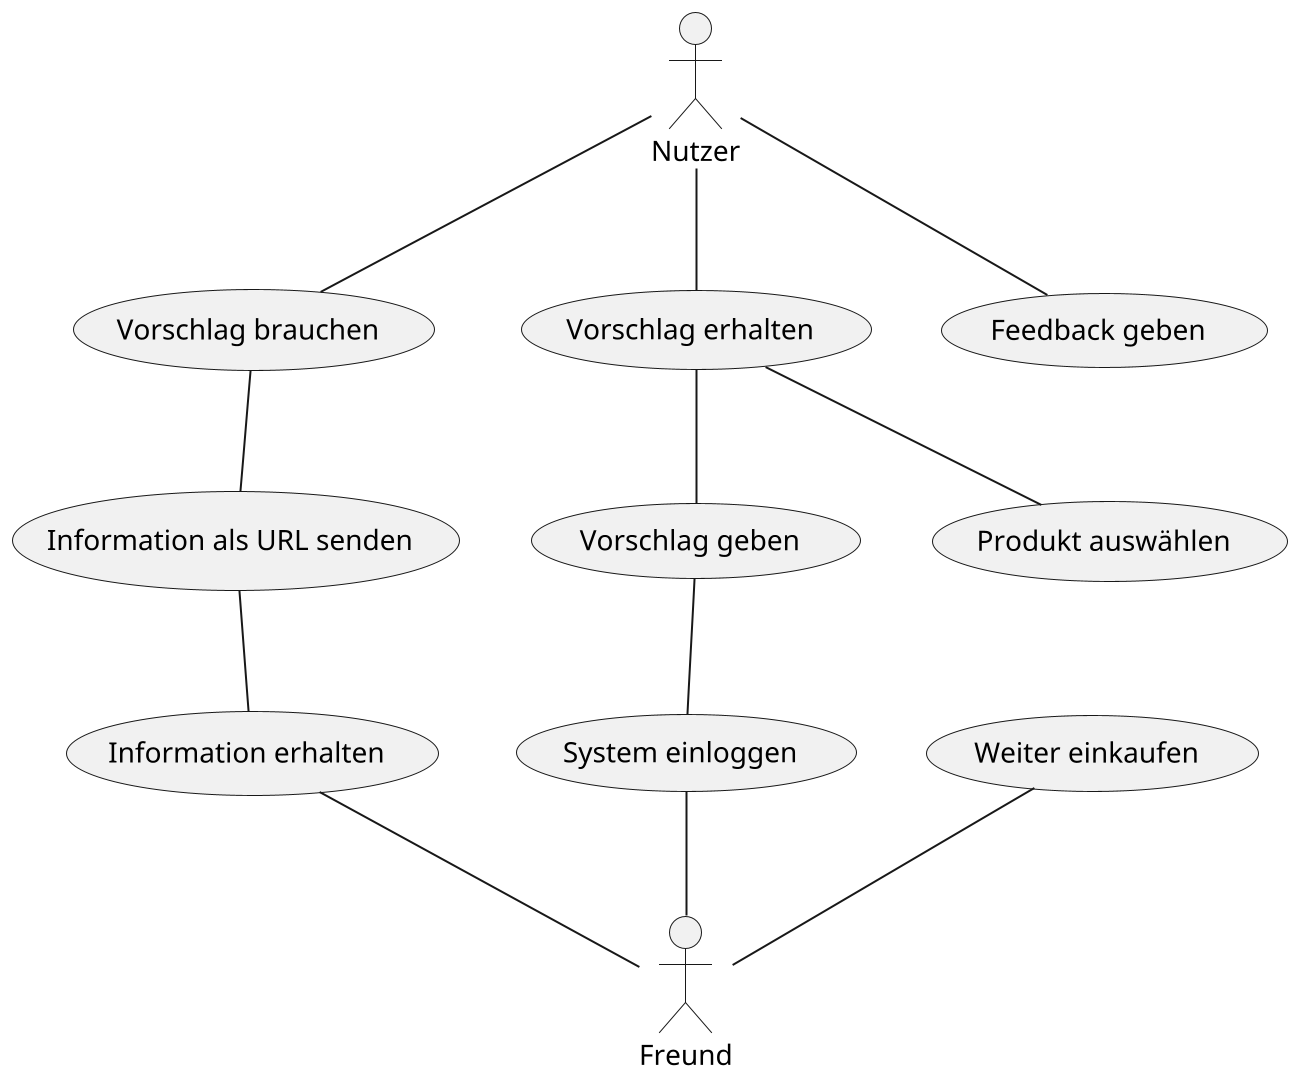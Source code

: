 @startuml
scale 2
skinparam monochrome true
skinparam shadowing false

:Nutzer: as User
:Freund: as Friend

(Vorschlag brauchen) as (suggestionNeeded)
(Vorschlag erhalten) as (suggestionReceived)
(Feedback geben) as (feedback)

(Information als URL senden) as (infoAsUrl)
(Vorschlag geben) as (suggestionProvide)
(Produkt auswählen) as (productSelect)

(Information erhalten) as (informationReceived)
(System einloggen) as (login)
(Weiter einkaufen) as (continueShopping)

User -- (suggestionNeeded)
User -- (suggestionReceived)
User -- (feedback)

(suggestionNeeded) -- (infoAsUrl)
(suggestionReceived) -- (suggestionProvide)
(suggestionReceived) -- (productSelect)

(infoAsUrl) -- (informationReceived)
(suggestionProvide) -- (login)

(informationReceived) -- Friend
(login) -- Friend
(continueShopping) -- Friend

@enduml
